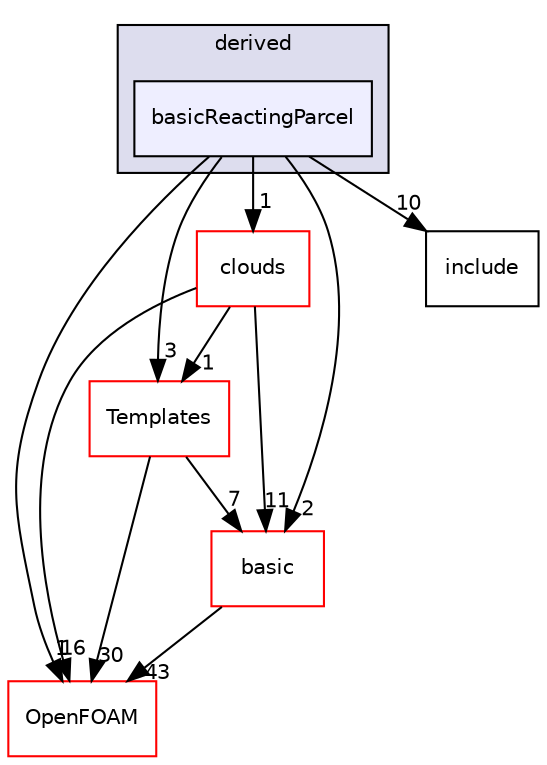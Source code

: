digraph "src/lagrangian/intermediate/parcels/derived/basicReactingParcel" {
  bgcolor=transparent;
  compound=true
  node [ fontsize="10", fontname="Helvetica"];
  edge [ labelfontsize="10", labelfontname="Helvetica"];
  subgraph clusterdir_d25ce32b8f85f1a08cd016b541e3d76e {
    graph [ bgcolor="#ddddee", pencolor="black", label="derived" fontname="Helvetica", fontsize="10", URL="dir_d25ce32b8f85f1a08cd016b541e3d76e.html"]
  dir_087b6e12855ff7752791f87375553a21 [shape=box, label="basicReactingParcel", style="filled", fillcolor="#eeeeff", pencolor="black", URL="dir_087b6e12855ff7752791f87375553a21.html"];
  }
  dir_bdd630a78c14e3d279a2564e7964fc69 [shape=box label="clouds" color="red" URL="dir_bdd630a78c14e3d279a2564e7964fc69.html"];
  dir_0e9805b96b2bf461314a136059d44950 [shape=box label="Templates" color="red" URL="dir_0e9805b96b2bf461314a136059d44950.html"];
  dir_c5473ff19b20e6ec4dfe5c310b3778a8 [shape=box label="OpenFOAM" color="red" URL="dir_c5473ff19b20e6ec4dfe5c310b3778a8.html"];
  dir_5ad2c1d6ebf0f238b9e7d5151a24f37c [shape=box label="include" URL="dir_5ad2c1d6ebf0f238b9e7d5151a24f37c.html"];
  dir_584e0ab0901b4327f36f4285cac7f2f8 [shape=box label="basic" color="red" URL="dir_584e0ab0901b4327f36f4285cac7f2f8.html"];
  dir_bdd630a78c14e3d279a2564e7964fc69->dir_0e9805b96b2bf461314a136059d44950 [headlabel="1", labeldistance=1.5 headhref="dir_001406_001452.html"];
  dir_bdd630a78c14e3d279a2564e7964fc69->dir_c5473ff19b20e6ec4dfe5c310b3778a8 [headlabel="16", labeldistance=1.5 headhref="dir_001406_001873.html"];
  dir_bdd630a78c14e3d279a2564e7964fc69->dir_584e0ab0901b4327f36f4285cac7f2f8 [headlabel="11", labeldistance=1.5 headhref="dir_001406_001341.html"];
  dir_0e9805b96b2bf461314a136059d44950->dir_c5473ff19b20e6ec4dfe5c310b3778a8 [headlabel="30", labeldistance=1.5 headhref="dir_001452_001873.html"];
  dir_0e9805b96b2bf461314a136059d44950->dir_584e0ab0901b4327f36f4285cac7f2f8 [headlabel="7", labeldistance=1.5 headhref="dir_001452_001341.html"];
  dir_087b6e12855ff7752791f87375553a21->dir_bdd630a78c14e3d279a2564e7964fc69 [headlabel="1", labeldistance=1.5 headhref="dir_001447_001406.html"];
  dir_087b6e12855ff7752791f87375553a21->dir_0e9805b96b2bf461314a136059d44950 [headlabel="3", labeldistance=1.5 headhref="dir_001447_001452.html"];
  dir_087b6e12855ff7752791f87375553a21->dir_c5473ff19b20e6ec4dfe5c310b3778a8 [headlabel="1", labeldistance=1.5 headhref="dir_001447_001873.html"];
  dir_087b6e12855ff7752791f87375553a21->dir_5ad2c1d6ebf0f238b9e7d5151a24f37c [headlabel="10", labeldistance=1.5 headhref="dir_001447_001451.html"];
  dir_087b6e12855ff7752791f87375553a21->dir_584e0ab0901b4327f36f4285cac7f2f8 [headlabel="2", labeldistance=1.5 headhref="dir_001447_001341.html"];
  dir_584e0ab0901b4327f36f4285cac7f2f8->dir_c5473ff19b20e6ec4dfe5c310b3778a8 [headlabel="43", labeldistance=1.5 headhref="dir_001341_001873.html"];
}
